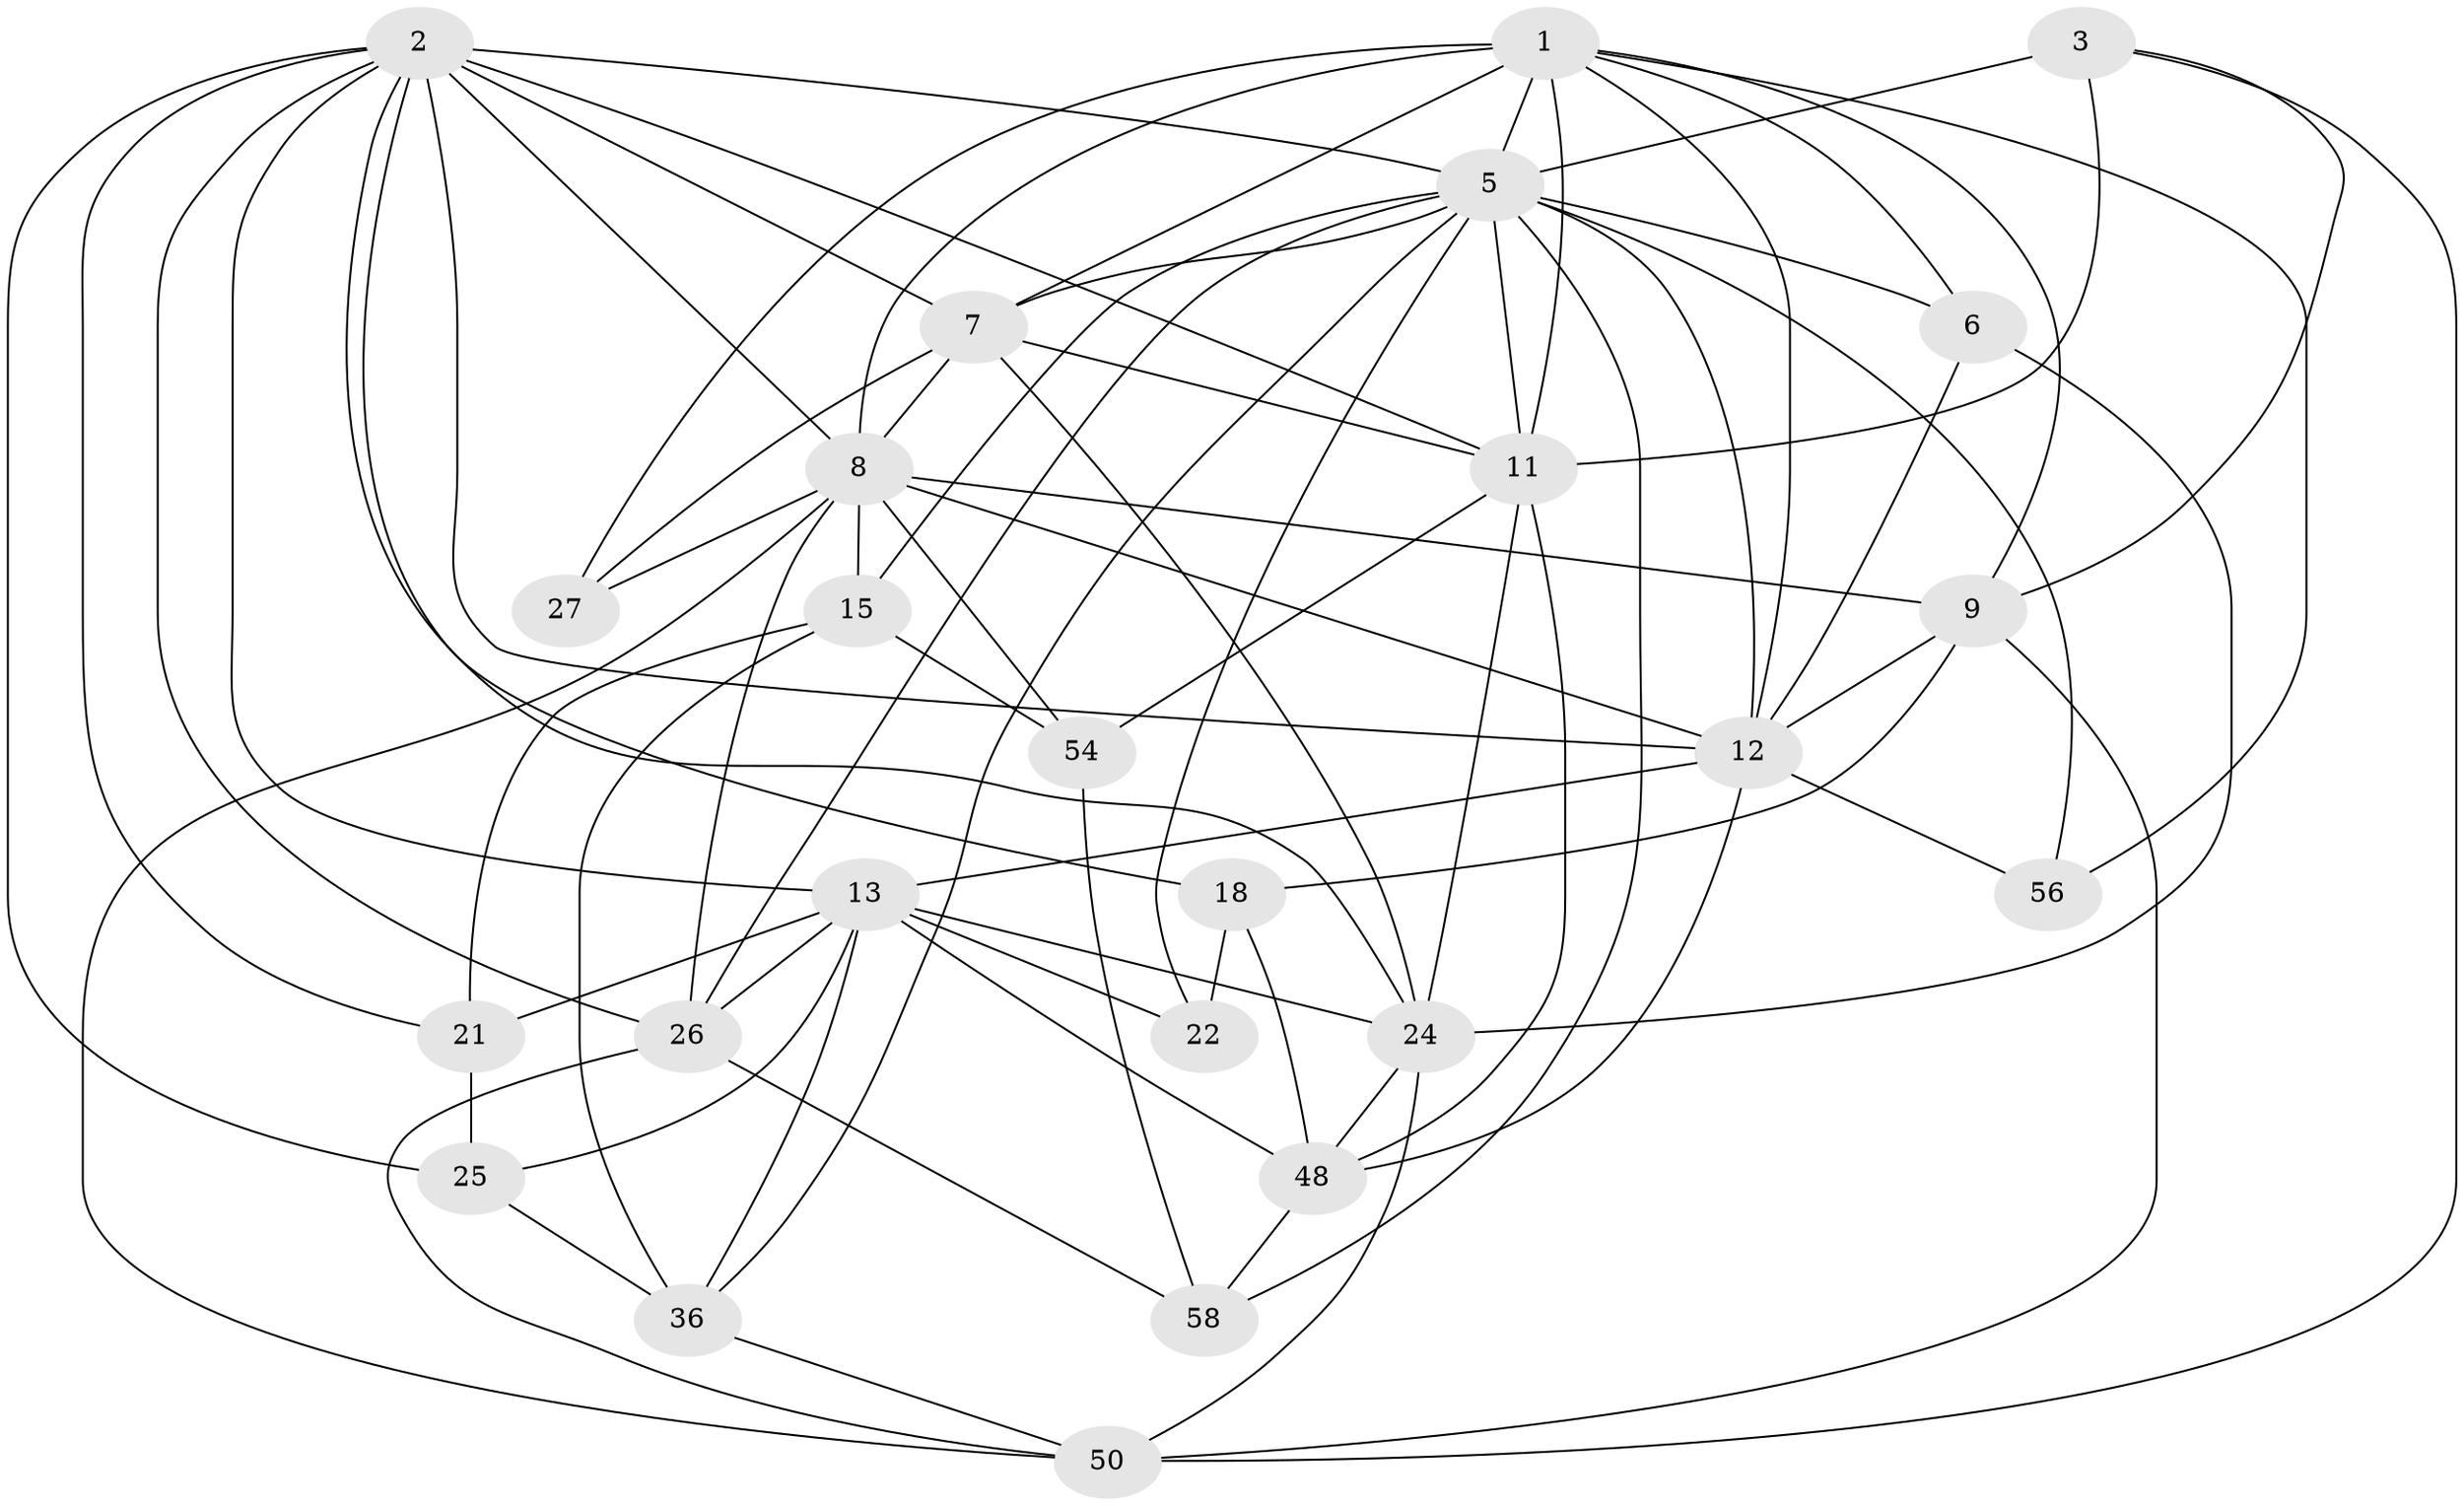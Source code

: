 // original degree distribution, {4: 1.0}
// Generated by graph-tools (version 1.1) at 2025/20/03/04/25 18:20:53]
// undirected, 25 vertices, 77 edges
graph export_dot {
graph [start="1"]
  node [color=gray90,style=filled];
  1 [super="+42"];
  2 [super="+59+44+4"];
  3 [super="+38"];
  5 [super="+20+49+41+17"];
  6;
  7 [super="+10"];
  8 [super="+29+32"];
  9 [super="+28"];
  11 [super="+14+31"];
  12 [super="+16+30"];
  13 [super="+35"];
  15 [super="+46"];
  18;
  21;
  22;
  24 [super="+43"];
  25;
  26 [super="+47"];
  27;
  36 [super="+62"];
  48 [super="+57"];
  50 [super="+52"];
  54;
  56;
  58;
  1 -- 6;
  1 -- 7;
  1 -- 56;
  1 -- 9;
  1 -- 27 [weight=2];
  1 -- 12;
  1 -- 8;
  1 -- 11;
  1 -- 5;
  2 -- 8;
  2 -- 7;
  2 -- 21;
  2 -- 24;
  2 -- 25;
  2 -- 13;
  2 -- 11 [weight=2];
  2 -- 18;
  2 -- 12;
  2 -- 26;
  2 -- 5;
  3 -- 9;
  3 -- 50;
  3 -- 5 [weight=2];
  3 -- 11 [weight=2];
  5 -- 58;
  5 -- 7;
  5 -- 6;
  5 -- 11 [weight=3];
  5 -- 36;
  5 -- 22 [weight=2];
  5 -- 56 [weight=2];
  5 -- 12;
  5 -- 26;
  5 -- 15;
  6 -- 12;
  6 -- 24;
  7 -- 27;
  7 -- 24 [weight=2];
  7 -- 8;
  7 -- 11;
  8 -- 50;
  8 -- 9;
  8 -- 12;
  8 -- 15;
  8 -- 54;
  8 -- 26;
  8 -- 27;
  9 -- 18;
  9 -- 12;
  9 -- 50;
  11 -- 48;
  11 -- 54;
  11 -- 24;
  12 -- 56;
  12 -- 13 [weight=2];
  12 -- 48;
  13 -- 21;
  13 -- 36;
  13 -- 48;
  13 -- 22;
  13 -- 25;
  13 -- 26;
  13 -- 24;
  15 -- 36 [weight=2];
  15 -- 54;
  15 -- 21;
  18 -- 22;
  18 -- 48;
  21 -- 25;
  24 -- 48;
  24 -- 50;
  25 -- 36;
  26 -- 58;
  26 -- 50;
  36 -- 50;
  48 -- 58;
  54 -- 58;
}
